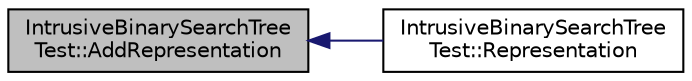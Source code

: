 digraph "IntrusiveBinarySearchTreeTest::AddRepresentation"
{
 // INTERACTIVE_SVG=YES
  edge [fontname="Helvetica",fontsize="10",labelfontname="Helvetica",labelfontsize="10"];
  node [fontname="Helvetica",fontsize="10",shape=record];
  rankdir="LR";
  Node5 [label="IntrusiveBinarySearchTree\lTest::AddRepresentation",height=0.2,width=0.4,color="black", fillcolor="grey75", style="filled", fontcolor="black"];
  Node5 -> Node6 [dir="back",color="midnightblue",fontsize="10",style="solid",fontname="Helvetica"];
  Node6 [label="IntrusiveBinarySearchTree\lTest::Representation",height=0.2,width=0.4,color="black", fillcolor="white", style="filled",URL="$d4/db5/class_intrusive_binary_search_tree_test.html#ad0c50e2346c8e29a4f15971a65b32f13"];
}
